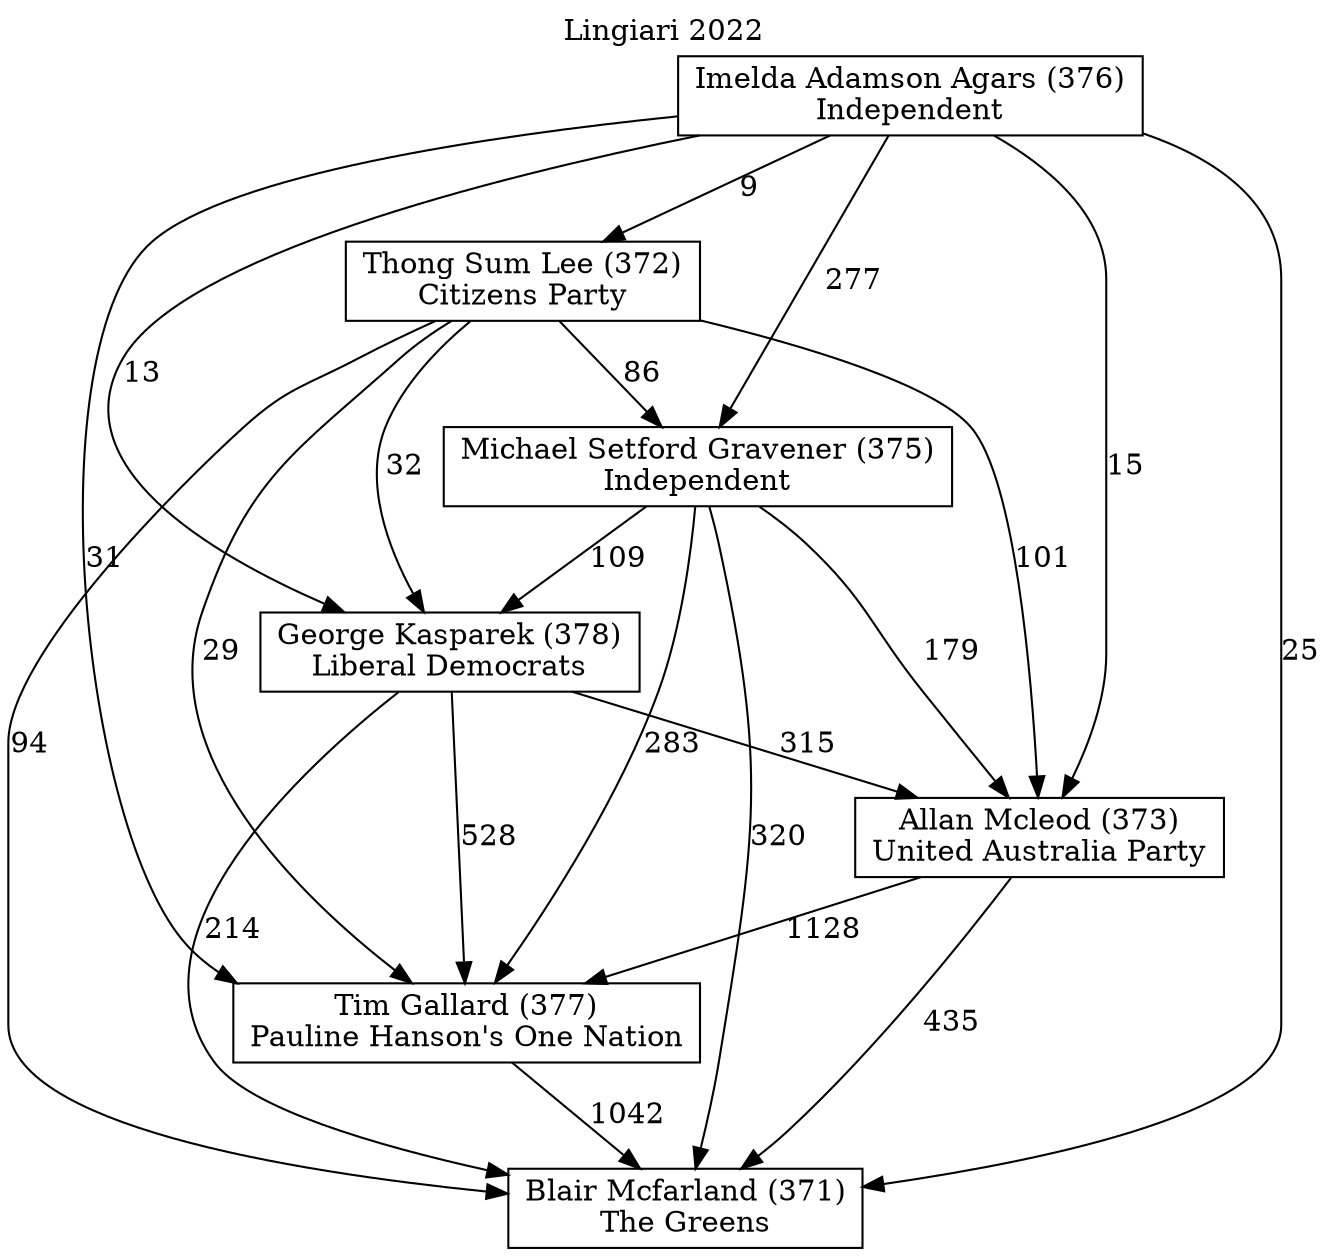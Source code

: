 // House preference flow
digraph "Blair Mcfarland (371)_Lingiari_2022" {
	graph [label="Lingiari 2022" labelloc=t mclimit=10]
	node [shape=box]
	"Allan Mcleod (373)" [label="Allan Mcleod (373)
United Australia Party"]
	"Blair Mcfarland (371)" [label="Blair Mcfarland (371)
The Greens"]
	"George Kasparek (378)" [label="George Kasparek (378)
Liberal Democrats"]
	"Imelda Adamson Agars (376)" [label="Imelda Adamson Agars (376)
Independent"]
	"Michael Setford Gravener (375)" [label="Michael Setford Gravener (375)
Independent"]
	"Thong Sum Lee (372)" [label="Thong Sum Lee (372)
Citizens Party"]
	"Tim Gallard (377)" [label="Tim Gallard (377)
Pauline Hanson's One Nation"]
	"Allan Mcleod (373)" -> "Blair Mcfarland (371)" [label=435]
	"Allan Mcleod (373)" -> "Tim Gallard (377)" [label=1128]
	"George Kasparek (378)" -> "Allan Mcleod (373)" [label=315]
	"George Kasparek (378)" -> "Blair Mcfarland (371)" [label=214]
	"George Kasparek (378)" -> "Tim Gallard (377)" [label=528]
	"Imelda Adamson Agars (376)" -> "Allan Mcleod (373)" [label=15]
	"Imelda Adamson Agars (376)" -> "Blair Mcfarland (371)" [label=25]
	"Imelda Adamson Agars (376)" -> "George Kasparek (378)" [label=13]
	"Imelda Adamson Agars (376)" -> "Michael Setford Gravener (375)" [label=277]
	"Imelda Adamson Agars (376)" -> "Thong Sum Lee (372)" [label=9]
	"Imelda Adamson Agars (376)" -> "Tim Gallard (377)" [label=31]
	"Michael Setford Gravener (375)" -> "Allan Mcleod (373)" [label=179]
	"Michael Setford Gravener (375)" -> "Blair Mcfarland (371)" [label=320]
	"Michael Setford Gravener (375)" -> "George Kasparek (378)" [label=109]
	"Michael Setford Gravener (375)" -> "Tim Gallard (377)" [label=283]
	"Thong Sum Lee (372)" -> "Allan Mcleod (373)" [label=101]
	"Thong Sum Lee (372)" -> "Blair Mcfarland (371)" [label=94]
	"Thong Sum Lee (372)" -> "George Kasparek (378)" [label=32]
	"Thong Sum Lee (372)" -> "Michael Setford Gravener (375)" [label=86]
	"Thong Sum Lee (372)" -> "Tim Gallard (377)" [label=29]
	"Tim Gallard (377)" -> "Blair Mcfarland (371)" [label=1042]
}
